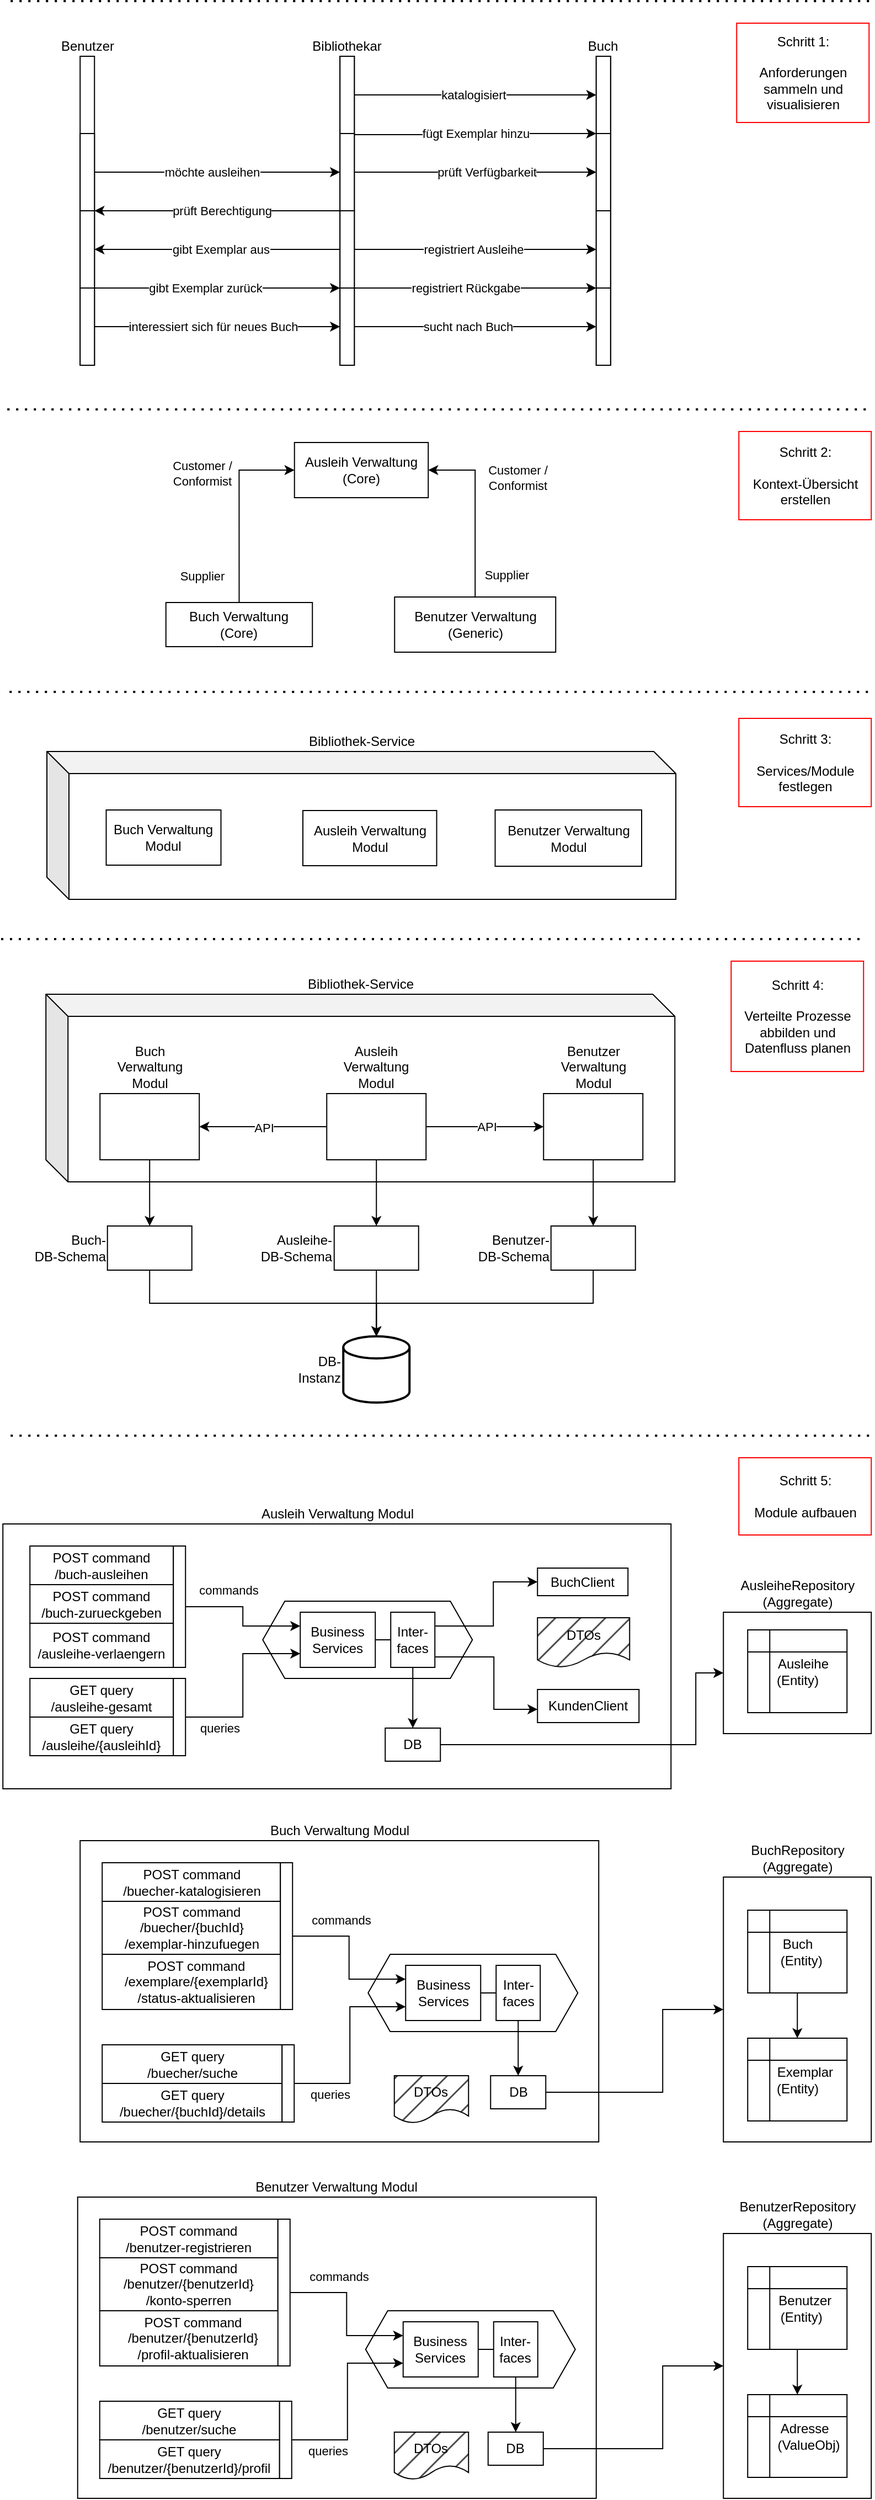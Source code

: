 <mxfile version="27.0.9">
  <diagram name="Seite-1" id="NrbdtOU8l5xmAe7ymhUr">
    <mxGraphModel dx="1175" dy="645" grid="1" gridSize="10" guides="1" tooltips="1" connect="1" arrows="1" fold="1" page="1" pageScale="1" pageWidth="827" pageHeight="1169" math="0" shadow="0">
      <root>
        <mxCell id="0" />
        <mxCell id="1" parent="0" />
        <mxCell id="w5Mls8OqcdyyTyQjcWWt-144" value="Ausleih Verwaltung Modul" style="rounded=0;whiteSpace=wrap;html=1;labelPosition=center;verticalLabelPosition=top;align=center;verticalAlign=bottom;strokeColor=light-dark(#000000,#0000FF);" parent="1" vertex="1">
          <mxGeometry x="20.62" y="1400" width="605.5" height="240" as="geometry" />
        </mxCell>
        <mxCell id="w5Mls8OqcdyyTyQjcWWt-20" value="" style="endArrow=none;dashed=1;html=1;dashPattern=1 3;strokeWidth=2;rounded=0;" parent="1" edge="1">
          <mxGeometry width="50" height="50" relative="1" as="geometry">
            <mxPoint x="27.62" y="20" as="sourcePoint" />
            <mxPoint x="807.62" y="20" as="targetPoint" />
          </mxGeometry>
        </mxCell>
        <mxCell id="w5Mls8OqcdyyTyQjcWWt-42" value="" style="endArrow=none;dashed=1;html=1;dashPattern=1 3;strokeWidth=2;rounded=0;" parent="1" edge="1">
          <mxGeometry width="50" height="50" relative="1" as="geometry">
            <mxPoint x="26.62" y="646" as="sourcePoint" />
            <mxPoint x="806.62" y="646" as="targetPoint" />
          </mxGeometry>
        </mxCell>
        <mxCell id="w5Mls8OqcdyyTyQjcWWt-47" value="Bibliothek-Service" style="shape=cube;whiteSpace=wrap;html=1;boundedLbl=1;backgroundOutline=1;darkOpacity=0.05;darkOpacity2=0.1;labelPosition=center;verticalLabelPosition=top;align=center;verticalAlign=bottom;" parent="1" vertex="1">
          <mxGeometry x="60.5" y="700" width="570" height="134" as="geometry" />
        </mxCell>
        <mxCell id="w5Mls8OqcdyyTyQjcWWt-52" value="&lt;div&gt;Schritt 1:&lt;/div&gt;&lt;div&gt;&lt;br&gt;&lt;/div&gt;Anforderungen sammeln und visualisieren" style="rounded=0;whiteSpace=wrap;html=1;strokeColor=#FF0000;" parent="1" vertex="1">
          <mxGeometry x="685.62" y="40" width="120" height="90" as="geometry" />
        </mxCell>
        <mxCell id="w5Mls8OqcdyyTyQjcWWt-53" value="&lt;div&gt;Schritt 2:&lt;/div&gt;&lt;div&gt;&lt;br&gt;&lt;/div&gt;Kontext-Übersicht erstellen" style="rounded=0;whiteSpace=wrap;html=1;strokeColor=#FF0000;" parent="1" vertex="1">
          <mxGeometry x="687.62" y="410" width="120" height="80" as="geometry" />
        </mxCell>
        <mxCell id="w5Mls8OqcdyyTyQjcWWt-54" value="Schritt 3:&lt;div&gt;&lt;br&gt;&lt;div&gt;Services/Module&lt;div&gt;festlegen&lt;/div&gt;&lt;/div&gt;&lt;/div&gt;" style="rounded=0;whiteSpace=wrap;html=1;strokeColor=#FF0000;" parent="1" vertex="1">
          <mxGeometry x="687.62" y="670" width="120" height="80" as="geometry" />
        </mxCell>
        <mxCell id="w5Mls8OqcdyyTyQjcWWt-58" value="Ausleih&amp;nbsp;&lt;span style=&quot;background-color: transparent; color: light-dark(rgb(0, 0, 0), rgb(255, 255, 255));&quot;&gt;Verwaltung&lt;/span&gt;&lt;div&gt;&lt;span style=&quot;background-color: transparent; color: light-dark(rgb(0, 0, 0), rgb(255, 255, 255));&quot;&gt;Modul&lt;/span&gt;&lt;/div&gt;" style="rounded=0;whiteSpace=wrap;html=1;labelPosition=center;verticalLabelPosition=middle;align=center;verticalAlign=middle;strokeColor=light-dark(#000000,#0433FF);" parent="1" vertex="1">
          <mxGeometry x="292.5" y="753.5" width="121.25" height="50" as="geometry" />
        </mxCell>
        <mxCell id="w5Mls8OqcdyyTyQjcWWt-59" value="Buch Verwaltung&lt;div&gt;Modul&lt;/div&gt;" style="rounded=0;whiteSpace=wrap;html=1;labelPosition=center;verticalLabelPosition=middle;align=center;verticalAlign=middle;strokeColor=light-dark(#000000,#0433FF);" parent="1" vertex="1">
          <mxGeometry x="114.25" y="753" width="104" height="50" as="geometry" />
        </mxCell>
        <mxCell id="w5Mls8OqcdyyTyQjcWWt-124" value="" style="shape=hexagon;perimeter=hexagonPerimeter2;whiteSpace=wrap;html=1;fixedSize=1;" parent="1" vertex="1">
          <mxGeometry x="256.12" y="1470" width="190" height="70" as="geometry" />
        </mxCell>
        <mxCell id="w5Mls8OqcdyyTyQjcWWt-125" value="&lt;span style=&quot;background-color: transparent; color: light-dark(rgb(0, 0, 0), rgb(255, 255, 255));&quot;&gt;BuchClient&lt;/span&gt;" style="rounded=0;whiteSpace=wrap;html=1;labelPosition=center;verticalLabelPosition=middle;align=center;verticalAlign=middle;strokeColor=light-dark(#000000,#FF8000);" parent="1" vertex="1">
          <mxGeometry x="505.12" y="1440" width="82" height="25" as="geometry" />
        </mxCell>
        <mxCell id="w5Mls8OqcdyyTyQjcWWt-156" style="edgeStyle=orthogonalEdgeStyle;rounded=0;orthogonalLoop=1;jettySize=auto;html=1;exitX=1;exitY=0.5;exitDx=0;exitDy=0;entryX=0;entryY=0.5;entryDx=0;entryDy=0;endArrow=none;startFill=0;" parent="1" source="w5Mls8OqcdyyTyQjcWWt-126" target="w5Mls8OqcdyyTyQjcWWt-155" edge="1">
          <mxGeometry relative="1" as="geometry" />
        </mxCell>
        <mxCell id="w5Mls8OqcdyyTyQjcWWt-126" value="Business&lt;div&gt;Services&lt;/div&gt;" style="rounded=0;whiteSpace=wrap;html=1;labelPosition=center;verticalLabelPosition=middle;align=center;verticalAlign=middle;strokeColor=light-dark(#000000,#009900);" parent="1" vertex="1">
          <mxGeometry x="290.12" y="1480" width="68" height="50" as="geometry" />
        </mxCell>
        <mxCell id="w5Mls8OqcdyyTyQjcWWt-127" value="&lt;span style=&quot;background-color: transparent; color: light-dark(rgb(0, 0, 0), rgb(255, 255, 255));&quot;&gt;KundenClient&lt;/span&gt;" style="rounded=0;whiteSpace=wrap;html=1;labelPosition=center;verticalLabelPosition=middle;align=center;verticalAlign=middle;strokeColor=light-dark(#000000,#FF8000);" parent="1" vertex="1">
          <mxGeometry x="505.12" y="1550" width="92" height="30" as="geometry" />
        </mxCell>
        <mxCell id="w5Mls8OqcdyyTyQjcWWt-128" value="POST command&lt;div&gt;/buch-ausleihen&lt;/div&gt;" style="rounded=0;whiteSpace=wrap;html=1;labelPosition=center;verticalLabelPosition=middle;align=center;verticalAlign=middle;strokeColor=light-dark(#000000,#FF8000);" parent="1" vertex="1">
          <mxGeometry x="45.12" y="1420" width="130" height="35" as="geometry" />
        </mxCell>
        <mxCell id="w5Mls8OqcdyyTyQjcWWt-129" value="POST command&lt;div&gt;/buch-zurueckgeben&lt;/div&gt;" style="rounded=0;whiteSpace=wrap;html=1;labelPosition=center;verticalLabelPosition=middle;align=center;verticalAlign=middle;strokeColor=light-dark(#000000,#FF8000);" parent="1" vertex="1">
          <mxGeometry x="45.12" y="1455" width="130" height="35" as="geometry" />
        </mxCell>
        <mxCell id="w5Mls8OqcdyyTyQjcWWt-130" value="POST command&lt;div&gt;/ausleihe-verlaengern&lt;/div&gt;" style="rounded=0;whiteSpace=wrap;html=1;labelPosition=center;verticalLabelPosition=middle;align=center;verticalAlign=middle;strokeColor=light-dark(#000000,#FF8000);" parent="1" vertex="1">
          <mxGeometry x="45.12" y="1490" width="130" height="40" as="geometry" />
        </mxCell>
        <mxCell id="w5Mls8OqcdyyTyQjcWWt-131" value="Bibliothek-Service" style="shape=cube;whiteSpace=wrap;html=1;boundedLbl=1;backgroundOutline=1;darkOpacity=0.05;darkOpacity2=0.1;labelPosition=center;verticalLabelPosition=top;align=center;verticalAlign=bottom;" parent="1" vertex="1">
          <mxGeometry x="59.62" y="920" width="570" height="170" as="geometry" />
        </mxCell>
        <mxCell id="w5Mls8OqcdyyTyQjcWWt-132" value="Buch&lt;br&gt;&lt;div&gt;Verwaltung&lt;/div&gt;&lt;div&gt;Modul&lt;/div&gt;" style="rounded=0;whiteSpace=wrap;html=1;labelPosition=center;verticalLabelPosition=top;align=center;verticalAlign=bottom;strokeColor=light-dark(#000000,#0000FF);" parent="1" vertex="1">
          <mxGeometry x="108.62" y="1010" width="90" height="60" as="geometry" />
        </mxCell>
        <mxCell id="w5Mls8OqcdyyTyQjcWWt-246" style="edgeStyle=orthogonalEdgeStyle;rounded=0;orthogonalLoop=1;jettySize=auto;html=1;exitX=0.5;exitY=1;exitDx=0;exitDy=0;" parent="1" source="w5Mls8OqcdyyTyQjcWWt-132" target="w5Mls8OqcdyyTyQjcWWt-243" edge="1">
          <mxGeometry relative="1" as="geometry">
            <mxPoint x="153.62" y="1060" as="sourcePoint" />
          </mxGeometry>
        </mxCell>
        <mxCell id="DscPlhJvSaXu9XnttPqb-3" style="edgeStyle=orthogonalEdgeStyle;rounded=0;orthogonalLoop=1;jettySize=auto;html=1;exitX=0;exitY=0.5;exitDx=0;exitDy=0;entryX=1;entryY=0.5;entryDx=0;entryDy=0;" edge="1" parent="1" source="w5Mls8OqcdyyTyQjcWWt-134" target="w5Mls8OqcdyyTyQjcWWt-132">
          <mxGeometry relative="1" as="geometry" />
        </mxCell>
        <mxCell id="DscPlhJvSaXu9XnttPqb-4" value="API" style="edgeLabel;html=1;align=center;verticalAlign=middle;resizable=0;points=[];" vertex="1" connectable="0" parent="DscPlhJvSaXu9XnttPqb-3">
          <mxGeometry x="-0.015" y="1" relative="1" as="geometry">
            <mxPoint as="offset" />
          </mxGeometry>
        </mxCell>
        <mxCell id="DscPlhJvSaXu9XnttPqb-5" style="edgeStyle=orthogonalEdgeStyle;rounded=0;orthogonalLoop=1;jettySize=auto;html=1;exitX=0.5;exitY=1;exitDx=0;exitDy=0;entryX=0.5;entryY=0;entryDx=0;entryDy=0;" edge="1" parent="1" source="w5Mls8OqcdyyTyQjcWWt-134" target="w5Mls8OqcdyyTyQjcWWt-242">
          <mxGeometry relative="1" as="geometry" />
        </mxCell>
        <mxCell id="DscPlhJvSaXu9XnttPqb-6" style="edgeStyle=orthogonalEdgeStyle;rounded=0;orthogonalLoop=1;jettySize=auto;html=1;exitX=1;exitY=0.5;exitDx=0;exitDy=0;entryX=0;entryY=0.5;entryDx=0;entryDy=0;" edge="1" parent="1" source="w5Mls8OqcdyyTyQjcWWt-134" target="w5Mls8OqcdyyTyQjcWWt-136">
          <mxGeometry relative="1" as="geometry" />
        </mxCell>
        <mxCell id="DscPlhJvSaXu9XnttPqb-7" value="API" style="edgeLabel;html=1;align=center;verticalAlign=middle;resizable=0;points=[];" vertex="1" connectable="0" parent="DscPlhJvSaXu9XnttPqb-6">
          <mxGeometry x="0.103" relative="1" as="geometry">
            <mxPoint x="-4" as="offset" />
          </mxGeometry>
        </mxCell>
        <mxCell id="w5Mls8OqcdyyTyQjcWWt-134" value="&lt;div&gt;&lt;br&gt;&lt;/div&gt;Ausleih Verwaltung&lt;div&gt;Modul&lt;/div&gt;" style="rounded=0;whiteSpace=wrap;html=1;labelPosition=center;verticalLabelPosition=top;align=center;verticalAlign=bottom;strokeColor=light-dark(#000000,#0000FF);" parent="1" vertex="1">
          <mxGeometry x="314.12" y="1010" width="90" height="60" as="geometry" />
        </mxCell>
        <mxCell id="w5Mls8OqcdyyTyQjcWWt-136" value="Benutzer&lt;div&gt;Verwaltung&lt;/div&gt;&lt;div&gt;Modul&lt;/div&gt;" style="rounded=0;whiteSpace=wrap;html=1;labelPosition=center;verticalLabelPosition=top;align=center;verticalAlign=bottom;strokeColor=light-dark(#000000,#0000FF);" parent="1" vertex="1">
          <mxGeometry x="510.62" y="1010" width="90" height="60" as="geometry" />
        </mxCell>
        <mxCell id="w5Mls8OqcdyyTyQjcWWt-247" style="edgeStyle=orthogonalEdgeStyle;rounded=0;orthogonalLoop=1;jettySize=auto;html=1;exitX=0.5;exitY=1;exitDx=0;exitDy=0;entryX=0.5;entryY=0;entryDx=0;entryDy=0;" parent="1" source="w5Mls8OqcdyyTyQjcWWt-136" target="w5Mls8OqcdyyTyQjcWWt-244" edge="1">
          <mxGeometry relative="1" as="geometry">
            <mxPoint x="555.62" y="1060" as="sourcePoint" />
          </mxGeometry>
        </mxCell>
        <mxCell id="w5Mls8OqcdyyTyQjcWWt-138" value="DB-&lt;div&gt;Instanz&lt;/div&gt;" style="strokeWidth=2;html=1;shape=mxgraph.flowchart.database;whiteSpace=wrap;labelPosition=left;verticalLabelPosition=middle;align=right;verticalAlign=middle;" parent="1" vertex="1">
          <mxGeometry x="329.12" y="1230" width="60" height="60" as="geometry" />
        </mxCell>
        <mxCell id="w5Mls8OqcdyyTyQjcWWt-145" value="GET query&lt;div&gt;/ausleihe-gesamt&lt;/div&gt;" style="rounded=0;whiteSpace=wrap;html=1;labelPosition=center;verticalLabelPosition=middle;align=center;verticalAlign=middle;strokeColor=light-dark(#000000,#FF8000);" parent="1" vertex="1">
          <mxGeometry x="45.12" y="1540" width="130" height="35" as="geometry" />
        </mxCell>
        <mxCell id="w5Mls8OqcdyyTyQjcWWt-146" value="GET query&lt;div&gt;/ausleihe/{ausleihId}&lt;/div&gt;" style="rounded=0;whiteSpace=wrap;html=1;labelPosition=center;verticalLabelPosition=middle;align=center;verticalAlign=middle;strokeColor=light-dark(#000000,#FF8000);" parent="1" vertex="1">
          <mxGeometry x="45.12" y="1575" width="130" height="35" as="geometry" />
        </mxCell>
        <mxCell id="w5Mls8OqcdyyTyQjcWWt-148" style="edgeStyle=orthogonalEdgeStyle;rounded=0;orthogonalLoop=1;jettySize=auto;html=1;exitX=1;exitY=0.5;exitDx=0;exitDy=0;entryX=0;entryY=0.25;entryDx=0;entryDy=0;" parent="1" source="w5Mls8OqcdyyTyQjcWWt-147" target="w5Mls8OqcdyyTyQjcWWt-126" edge="1">
          <mxGeometry relative="1" as="geometry" />
        </mxCell>
        <mxCell id="w5Mls8OqcdyyTyQjcWWt-151" value="commands" style="edgeLabel;html=1;align=center;verticalAlign=middle;resizable=0;points=[];" parent="w5Mls8OqcdyyTyQjcWWt-148" vertex="1" connectable="0">
          <mxGeometry x="-0.5" y="-1" relative="1" as="geometry">
            <mxPoint x="8" y="-16" as="offset" />
          </mxGeometry>
        </mxCell>
        <mxCell id="w5Mls8OqcdyyTyQjcWWt-147" value="" style="rounded=0;whiteSpace=wrap;html=1;labelPosition=center;verticalLabelPosition=middle;align=center;verticalAlign=middle;strokeColor=light-dark(#000000,#FF8000);" parent="1" vertex="1">
          <mxGeometry x="175.12" y="1420" width="11" height="110" as="geometry" />
        </mxCell>
        <mxCell id="w5Mls8OqcdyyTyQjcWWt-150" style="edgeStyle=orthogonalEdgeStyle;rounded=0;orthogonalLoop=1;jettySize=auto;html=1;exitX=1;exitY=0.5;exitDx=0;exitDy=0;entryX=0;entryY=0.75;entryDx=0;entryDy=0;" parent="1" source="w5Mls8OqcdyyTyQjcWWt-149" target="w5Mls8OqcdyyTyQjcWWt-126" edge="1">
          <mxGeometry relative="1" as="geometry" />
        </mxCell>
        <mxCell id="w5Mls8OqcdyyTyQjcWWt-152" value="queries" style="edgeLabel;html=1;align=center;verticalAlign=middle;resizable=0;points=[];" parent="w5Mls8OqcdyyTyQjcWWt-150" vertex="1" connectable="0">
          <mxGeometry x="-0.616" y="1" relative="1" as="geometry">
            <mxPoint y="11" as="offset" />
          </mxGeometry>
        </mxCell>
        <mxCell id="w5Mls8OqcdyyTyQjcWWt-149" value="" style="rounded=0;whiteSpace=wrap;html=1;labelPosition=center;verticalLabelPosition=middle;align=center;verticalAlign=middle;strokeColor=light-dark(#000000,#FF8000);" parent="1" vertex="1">
          <mxGeometry x="175.12" y="1540" width="11" height="70" as="geometry" />
        </mxCell>
        <mxCell id="w5Mls8OqcdyyTyQjcWWt-154" value="DTOs" style="shape=document;whiteSpace=wrap;html=1;boundedLbl=1;strokeColor=light-dark(#000000,#009900);fillStyle=hatch;fillColor=#4D4D4D;" parent="1" vertex="1">
          <mxGeometry x="505.12" y="1485" width="83.5" height="45" as="geometry" />
        </mxCell>
        <mxCell id="w5Mls8OqcdyyTyQjcWWt-159" style="edgeStyle=orthogonalEdgeStyle;rounded=0;orthogonalLoop=1;jettySize=auto;html=1;exitX=0.5;exitY=1;exitDx=0;exitDy=0;entryX=0.5;entryY=0;entryDx=0;entryDy=0;" parent="1" source="w5Mls8OqcdyyTyQjcWWt-155" target="w5Mls8OqcdyyTyQjcWWt-157" edge="1">
          <mxGeometry relative="1" as="geometry" />
        </mxCell>
        <mxCell id="w5Mls8OqcdyyTyQjcWWt-155" value="Inter-&lt;div&gt;faces&lt;/div&gt;" style="rounded=0;whiteSpace=wrap;html=1;labelPosition=center;verticalLabelPosition=middle;align=center;verticalAlign=middle;strokeColor=light-dark(#000000,#009900);" parent="1" vertex="1">
          <mxGeometry x="372.12" y="1480" width="40" height="50" as="geometry" />
        </mxCell>
        <mxCell id="w5Mls8OqcdyyTyQjcWWt-241" style="edgeStyle=orthogonalEdgeStyle;rounded=0;orthogonalLoop=1;jettySize=auto;html=1;exitX=1;exitY=0.5;exitDx=0;exitDy=0;entryX=0;entryY=0.5;entryDx=0;entryDy=0;" parent="1" source="w5Mls8OqcdyyTyQjcWWt-157" target="w5Mls8OqcdyyTyQjcWWt-220" edge="1">
          <mxGeometry relative="1" as="geometry">
            <Array as="points">
              <mxPoint x="648.62" y="1600" />
              <mxPoint x="648.62" y="1535" />
            </Array>
          </mxGeometry>
        </mxCell>
        <mxCell id="w5Mls8OqcdyyTyQjcWWt-157" value="DB" style="rounded=0;whiteSpace=wrap;html=1;labelPosition=center;verticalLabelPosition=middle;align=center;verticalAlign=middle;strokeColor=light-dark(#000000,#FF8000);" parent="1" vertex="1">
          <mxGeometry x="367.12" y="1585" width="50" height="30" as="geometry" />
        </mxCell>
        <mxCell id="w5Mls8OqcdyyTyQjcWWt-123" style="edgeStyle=orthogonalEdgeStyle;rounded=0;orthogonalLoop=1;jettySize=auto;html=1;exitX=1;exitY=0.75;exitDx=0;exitDy=0;entryX=0;entryY=0.5;entryDx=0;entryDy=0;" parent="1" edge="1">
          <mxGeometry relative="1" as="geometry">
            <Array as="points">
              <mxPoint x="465.62" y="1521" />
              <mxPoint x="465.62" y="1568" />
            </Array>
            <mxPoint x="412.12" y="1520.5" as="sourcePoint" />
            <mxPoint x="505.12" y="1568" as="targetPoint" />
          </mxGeometry>
        </mxCell>
        <mxCell id="w5Mls8OqcdyyTyQjcWWt-122" style="edgeStyle=orthogonalEdgeStyle;rounded=0;orthogonalLoop=1;jettySize=auto;html=1;exitX=1;exitY=0.25;exitDx=0;exitDy=0;entryX=0;entryY=0.5;entryDx=0;entryDy=0;" parent="1" source="w5Mls8OqcdyyTyQjcWWt-155" target="w5Mls8OqcdyyTyQjcWWt-125" edge="1">
          <mxGeometry relative="1" as="geometry">
            <Array as="points">
              <mxPoint x="465.12" y="1493" />
              <mxPoint x="465.12" y="1453" />
            </Array>
          </mxGeometry>
        </mxCell>
        <mxCell id="w5Mls8OqcdyyTyQjcWWt-160" value="Buch Verwaltung Modul" style="rounded=0;whiteSpace=wrap;html=1;labelPosition=center;verticalLabelPosition=top;align=center;verticalAlign=bottom;strokeColor=light-dark(#000000,#0000FF);" parent="1" vertex="1">
          <mxGeometry x="90.62" y="1687" width="470" height="273" as="geometry" />
        </mxCell>
        <mxCell id="w5Mls8OqcdyyTyQjcWWt-161" value="" style="shape=hexagon;perimeter=hexagonPerimeter2;whiteSpace=wrap;html=1;fixedSize=1;" parent="1" vertex="1">
          <mxGeometry x="351.62" y="1790" width="190" height="70" as="geometry" />
        </mxCell>
        <mxCell id="w5Mls8OqcdyyTyQjcWWt-163" style="edgeStyle=orthogonalEdgeStyle;rounded=0;orthogonalLoop=1;jettySize=auto;html=1;exitX=1;exitY=0.5;exitDx=0;exitDy=0;entryX=0;entryY=0.5;entryDx=0;entryDy=0;endArrow=none;startFill=0;" parent="1" source="w5Mls8OqcdyyTyQjcWWt-164" target="w5Mls8OqcdyyTyQjcWWt-179" edge="1">
          <mxGeometry relative="1" as="geometry" />
        </mxCell>
        <mxCell id="w5Mls8OqcdyyTyQjcWWt-164" value="Business&lt;div&gt;Services&lt;/div&gt;" style="rounded=0;whiteSpace=wrap;html=1;labelPosition=center;verticalLabelPosition=middle;align=center;verticalAlign=middle;strokeColor=light-dark(#000000,#009900);" parent="1" vertex="1">
          <mxGeometry x="385.62" y="1800" width="68" height="50" as="geometry" />
        </mxCell>
        <mxCell id="w5Mls8OqcdyyTyQjcWWt-166" value="POST command&lt;div&gt;/buecher-katalogisieren&lt;/div&gt;" style="rounded=0;whiteSpace=wrap;html=1;labelPosition=center;verticalLabelPosition=middle;align=center;verticalAlign=middle;strokeColor=light-dark(#000000,#FF8000);" parent="1" vertex="1">
          <mxGeometry x="110.62" y="1707" width="161.5" height="35" as="geometry" />
        </mxCell>
        <mxCell id="w5Mls8OqcdyyTyQjcWWt-167" value="POST command&lt;div&gt;/buecher/{buchId}&lt;/div&gt;&lt;div&gt;/exemplar-hinzufuegen&lt;/div&gt;" style="rounded=0;whiteSpace=wrap;html=1;labelPosition=center;verticalLabelPosition=middle;align=center;verticalAlign=middle;strokeColor=light-dark(#000000,#FF8000);" parent="1" vertex="1">
          <mxGeometry x="110.62" y="1742" width="161.5" height="48" as="geometry" />
        </mxCell>
        <mxCell id="w5Mls8OqcdyyTyQjcWWt-168" value="POST command&lt;div&gt;/exemplare/{exemplarId}&lt;/div&gt;&lt;div&gt;/status-aktualisieren&lt;/div&gt;" style="rounded=0;whiteSpace=wrap;html=1;labelPosition=center;verticalLabelPosition=middle;align=center;verticalAlign=middle;strokeColor=light-dark(#000000,#FF8000);" parent="1" vertex="1">
          <mxGeometry x="110.62" y="1790" width="170" height="50" as="geometry" />
        </mxCell>
        <mxCell id="w5Mls8OqcdyyTyQjcWWt-169" value="GET query&lt;div&gt;/buecher/suche&lt;/div&gt;" style="rounded=0;whiteSpace=wrap;html=1;labelPosition=center;verticalLabelPosition=middle;align=center;verticalAlign=middle;strokeColor=light-dark(#000000,#FF8000);" parent="1" vertex="1">
          <mxGeometry x="110.62" y="1872" width="163" height="35" as="geometry" />
        </mxCell>
        <mxCell id="w5Mls8OqcdyyTyQjcWWt-170" value="GET query&lt;div&gt;/buecher/{buchId}/details&lt;/div&gt;" style="rounded=0;whiteSpace=wrap;html=1;labelPosition=center;verticalLabelPosition=middle;align=center;verticalAlign=middle;strokeColor=light-dark(#000000,#FF8000);" parent="1" vertex="1">
          <mxGeometry x="110.62" y="1907" width="163" height="35" as="geometry" />
        </mxCell>
        <mxCell id="w5Mls8OqcdyyTyQjcWWt-171" style="edgeStyle=orthogonalEdgeStyle;rounded=0;orthogonalLoop=1;jettySize=auto;html=1;exitX=1;exitY=0.5;exitDx=0;exitDy=0;entryX=0;entryY=0.25;entryDx=0;entryDy=0;" parent="1" source="w5Mls8OqcdyyTyQjcWWt-173" target="w5Mls8OqcdyyTyQjcWWt-164" edge="1">
          <mxGeometry relative="1" as="geometry" />
        </mxCell>
        <mxCell id="w5Mls8OqcdyyTyQjcWWt-172" value="commands" style="edgeLabel;html=1;align=center;verticalAlign=middle;resizable=0;points=[];" parent="w5Mls8OqcdyyTyQjcWWt-171" vertex="1" connectable="0">
          <mxGeometry x="-0.5" y="-1" relative="1" as="geometry">
            <mxPoint x="8" y="-16" as="offset" />
          </mxGeometry>
        </mxCell>
        <mxCell id="w5Mls8OqcdyyTyQjcWWt-173" value="" style="rounded=0;whiteSpace=wrap;html=1;labelPosition=center;verticalLabelPosition=middle;align=center;verticalAlign=middle;strokeColor=light-dark(#000000,#FF8000);" parent="1" vertex="1">
          <mxGeometry x="272.12" y="1707" width="11" height="133" as="geometry" />
        </mxCell>
        <mxCell id="w5Mls8OqcdyyTyQjcWWt-174" style="edgeStyle=orthogonalEdgeStyle;rounded=0;orthogonalLoop=1;jettySize=auto;html=1;exitX=1;exitY=0.5;exitDx=0;exitDy=0;entryX=0;entryY=0.75;entryDx=0;entryDy=0;" parent="1" source="w5Mls8OqcdyyTyQjcWWt-176" target="w5Mls8OqcdyyTyQjcWWt-164" edge="1">
          <mxGeometry relative="1" as="geometry" />
        </mxCell>
        <mxCell id="w5Mls8OqcdyyTyQjcWWt-175" value="queries" style="edgeLabel;html=1;align=center;verticalAlign=middle;resizable=0;points=[];" parent="w5Mls8OqcdyyTyQjcWWt-174" vertex="1" connectable="0">
          <mxGeometry x="-0.616" y="1" relative="1" as="geometry">
            <mxPoint y="11" as="offset" />
          </mxGeometry>
        </mxCell>
        <mxCell id="w5Mls8OqcdyyTyQjcWWt-176" value="" style="rounded=0;whiteSpace=wrap;html=1;labelPosition=center;verticalLabelPosition=middle;align=center;verticalAlign=middle;strokeColor=light-dark(#000000,#FF8000);" parent="1" vertex="1">
          <mxGeometry x="273.62" y="1872" width="11" height="70" as="geometry" />
        </mxCell>
        <mxCell id="w5Mls8OqcdyyTyQjcWWt-178" style="edgeStyle=orthogonalEdgeStyle;rounded=0;orthogonalLoop=1;jettySize=auto;html=1;exitX=0.5;exitY=1;exitDx=0;exitDy=0;entryX=0.5;entryY=0;entryDx=0;entryDy=0;" parent="1" source="w5Mls8OqcdyyTyQjcWWt-179" target="w5Mls8OqcdyyTyQjcWWt-180" edge="1">
          <mxGeometry relative="1" as="geometry" />
        </mxCell>
        <mxCell id="w5Mls8OqcdyyTyQjcWWt-179" value="Inter-&lt;div&gt;faces&lt;/div&gt;" style="rounded=0;whiteSpace=wrap;html=1;labelPosition=center;verticalLabelPosition=middle;align=center;verticalAlign=middle;strokeColor=light-dark(#000000,#009900);" parent="1" vertex="1">
          <mxGeometry x="467.62" y="1800" width="40" height="50" as="geometry" />
        </mxCell>
        <mxCell id="w5Mls8OqcdyyTyQjcWWt-234" style="edgeStyle=orthogonalEdgeStyle;rounded=0;orthogonalLoop=1;jettySize=auto;html=1;exitX=1;exitY=0.5;exitDx=0;exitDy=0;entryX=0;entryY=0.5;entryDx=0;entryDy=0;" parent="1" source="w5Mls8OqcdyyTyQjcWWt-180" target="w5Mls8OqcdyyTyQjcWWt-226" edge="1">
          <mxGeometry relative="1" as="geometry">
            <Array as="points">
              <mxPoint x="618.62" y="1915" />
              <mxPoint x="618.62" y="1840" />
            </Array>
          </mxGeometry>
        </mxCell>
        <mxCell id="w5Mls8OqcdyyTyQjcWWt-180" value="DB" style="rounded=0;whiteSpace=wrap;html=1;labelPosition=center;verticalLabelPosition=middle;align=center;verticalAlign=middle;strokeColor=light-dark(#000000,#FF8000);" parent="1" vertex="1">
          <mxGeometry x="462.62" y="1900" width="50" height="30" as="geometry" />
        </mxCell>
        <mxCell id="w5Mls8OqcdyyTyQjcWWt-202" value="Benutzer Verwaltung Modul" style="rounded=0;whiteSpace=wrap;html=1;labelPosition=center;verticalLabelPosition=top;align=center;verticalAlign=bottom;strokeColor=light-dark(#000000,#0000FF);" parent="1" vertex="1">
          <mxGeometry x="88.37" y="2010" width="470" height="273" as="geometry" />
        </mxCell>
        <mxCell id="w5Mls8OqcdyyTyQjcWWt-203" value="" style="shape=hexagon;perimeter=hexagonPerimeter2;whiteSpace=wrap;html=1;fixedSize=1;" parent="1" vertex="1">
          <mxGeometry x="349.37" y="2113" width="190" height="70" as="geometry" />
        </mxCell>
        <mxCell id="w5Mls8OqcdyyTyQjcWWt-204" style="edgeStyle=orthogonalEdgeStyle;rounded=0;orthogonalLoop=1;jettySize=auto;html=1;exitX=1;exitY=0.5;exitDx=0;exitDy=0;entryX=0;entryY=0.5;entryDx=0;entryDy=0;endArrow=none;startFill=0;" parent="1" source="w5Mls8OqcdyyTyQjcWWt-205" target="w5Mls8OqcdyyTyQjcWWt-218" edge="1">
          <mxGeometry relative="1" as="geometry" />
        </mxCell>
        <mxCell id="w5Mls8OqcdyyTyQjcWWt-205" value="Business&lt;div&gt;Services&lt;/div&gt;" style="rounded=0;whiteSpace=wrap;html=1;labelPosition=center;verticalLabelPosition=middle;align=center;verticalAlign=middle;strokeColor=light-dark(#000000,#009900);" parent="1" vertex="1">
          <mxGeometry x="383.37" y="2123" width="68" height="50" as="geometry" />
        </mxCell>
        <mxCell id="w5Mls8OqcdyyTyQjcWWt-206" value="POST command&lt;div&gt;/benutzer-registrieren&lt;/div&gt;" style="rounded=0;whiteSpace=wrap;html=1;labelPosition=center;verticalLabelPosition=middle;align=center;verticalAlign=middle;strokeColor=light-dark(#000000,#FF8000);" parent="1" vertex="1">
          <mxGeometry x="108.37" y="2030" width="161.5" height="35" as="geometry" />
        </mxCell>
        <mxCell id="w5Mls8OqcdyyTyQjcWWt-207" value="POST command&lt;div&gt;/benutzer/{benutzerId}&lt;/div&gt;&lt;div&gt;/konto-sperren&lt;/div&gt;" style="rounded=0;whiteSpace=wrap;html=1;labelPosition=center;verticalLabelPosition=middle;align=center;verticalAlign=middle;strokeColor=light-dark(#000000,#FF8000);" parent="1" vertex="1">
          <mxGeometry x="108.37" y="2065" width="161.5" height="48" as="geometry" />
        </mxCell>
        <mxCell id="w5Mls8OqcdyyTyQjcWWt-208" value="POST command&lt;div&gt;/benutzer/{benutzerId}&lt;/div&gt;&lt;div&gt;/profil-aktualisieren&lt;/div&gt;" style="rounded=0;whiteSpace=wrap;html=1;labelPosition=center;verticalLabelPosition=middle;align=center;verticalAlign=middle;strokeColor=light-dark(#000000,#FF8000);" parent="1" vertex="1">
          <mxGeometry x="108.37" y="2113" width="170" height="50" as="geometry" />
        </mxCell>
        <mxCell id="w5Mls8OqcdyyTyQjcWWt-209" value="GET query&lt;div&gt;/benutzer/suche&lt;/div&gt;" style="rounded=0;whiteSpace=wrap;html=1;labelPosition=center;verticalLabelPosition=middle;align=center;verticalAlign=middle;strokeColor=light-dark(#000000,#FF8000);" parent="1" vertex="1">
          <mxGeometry x="108.37" y="2195" width="163" height="35" as="geometry" />
        </mxCell>
        <mxCell id="w5Mls8OqcdyyTyQjcWWt-210" value="GET query&lt;div&gt;/benutzer/{benutzerId}/profil&lt;/div&gt;" style="rounded=0;whiteSpace=wrap;html=1;labelPosition=center;verticalLabelPosition=middle;align=center;verticalAlign=middle;strokeColor=light-dark(#000000,#FF8000);" parent="1" vertex="1">
          <mxGeometry x="108.37" y="2230" width="163" height="35" as="geometry" />
        </mxCell>
        <mxCell id="w5Mls8OqcdyyTyQjcWWt-211" style="edgeStyle=orthogonalEdgeStyle;rounded=0;orthogonalLoop=1;jettySize=auto;html=1;exitX=1;exitY=0.5;exitDx=0;exitDy=0;entryX=0;entryY=0.25;entryDx=0;entryDy=0;" parent="1" source="w5Mls8OqcdyyTyQjcWWt-213" target="w5Mls8OqcdyyTyQjcWWt-205" edge="1">
          <mxGeometry relative="1" as="geometry" />
        </mxCell>
        <mxCell id="w5Mls8OqcdyyTyQjcWWt-212" value="commands" style="edgeLabel;html=1;align=center;verticalAlign=middle;resizable=0;points=[];" parent="w5Mls8OqcdyyTyQjcWWt-211" vertex="1" connectable="0">
          <mxGeometry x="-0.5" y="-1" relative="1" as="geometry">
            <mxPoint x="8" y="-16" as="offset" />
          </mxGeometry>
        </mxCell>
        <mxCell id="w5Mls8OqcdyyTyQjcWWt-213" value="" style="rounded=0;whiteSpace=wrap;html=1;labelPosition=center;verticalLabelPosition=middle;align=center;verticalAlign=middle;strokeColor=light-dark(#000000,#FF8000);" parent="1" vertex="1">
          <mxGeometry x="269.87" y="2030" width="11" height="133" as="geometry" />
        </mxCell>
        <mxCell id="w5Mls8OqcdyyTyQjcWWt-214" style="edgeStyle=orthogonalEdgeStyle;rounded=0;orthogonalLoop=1;jettySize=auto;html=1;exitX=1;exitY=0.5;exitDx=0;exitDy=0;entryX=0;entryY=0.75;entryDx=0;entryDy=0;" parent="1" source="w5Mls8OqcdyyTyQjcWWt-216" target="w5Mls8OqcdyyTyQjcWWt-205" edge="1">
          <mxGeometry relative="1" as="geometry" />
        </mxCell>
        <mxCell id="w5Mls8OqcdyyTyQjcWWt-215" value="queries" style="edgeLabel;html=1;align=center;verticalAlign=middle;resizable=0;points=[];" parent="w5Mls8OqcdyyTyQjcWWt-214" vertex="1" connectable="0">
          <mxGeometry x="-0.616" y="1" relative="1" as="geometry">
            <mxPoint y="11" as="offset" />
          </mxGeometry>
        </mxCell>
        <mxCell id="w5Mls8OqcdyyTyQjcWWt-216" value="" style="rounded=0;whiteSpace=wrap;html=1;labelPosition=center;verticalLabelPosition=middle;align=center;verticalAlign=middle;strokeColor=light-dark(#000000,#FF8000);" parent="1" vertex="1">
          <mxGeometry x="271.37" y="2195" width="11" height="70" as="geometry" />
        </mxCell>
        <mxCell id="w5Mls8OqcdyyTyQjcWWt-217" style="edgeStyle=orthogonalEdgeStyle;rounded=0;orthogonalLoop=1;jettySize=auto;html=1;exitX=0.5;exitY=1;exitDx=0;exitDy=0;entryX=0.5;entryY=0;entryDx=0;entryDy=0;" parent="1" source="w5Mls8OqcdyyTyQjcWWt-218" target="w5Mls8OqcdyyTyQjcWWt-219" edge="1">
          <mxGeometry relative="1" as="geometry" />
        </mxCell>
        <mxCell id="w5Mls8OqcdyyTyQjcWWt-218" value="Inter-&lt;div&gt;faces&lt;/div&gt;" style="rounded=0;whiteSpace=wrap;html=1;labelPosition=center;verticalLabelPosition=middle;align=center;verticalAlign=middle;strokeColor=light-dark(#000000,#009900);" parent="1" vertex="1">
          <mxGeometry x="465.37" y="2123" width="40" height="50" as="geometry" />
        </mxCell>
        <mxCell id="w5Mls8OqcdyyTyQjcWWt-239" style="edgeStyle=orthogonalEdgeStyle;rounded=0;orthogonalLoop=1;jettySize=auto;html=1;exitX=1;exitY=0.5;exitDx=0;exitDy=0;" parent="1" source="w5Mls8OqcdyyTyQjcWWt-219" target="w5Mls8OqcdyyTyQjcWWt-235" edge="1">
          <mxGeometry relative="1" as="geometry">
            <Array as="points">
              <mxPoint x="618.62" y="2238" />
              <mxPoint x="618.62" y="2163" />
            </Array>
          </mxGeometry>
        </mxCell>
        <mxCell id="w5Mls8OqcdyyTyQjcWWt-219" value="DB" style="rounded=0;whiteSpace=wrap;html=1;labelPosition=center;verticalLabelPosition=middle;align=center;verticalAlign=middle;strokeColor=light-dark(#000000,#FF8000);" parent="1" vertex="1">
          <mxGeometry x="460.37" y="2223" width="50" height="30" as="geometry" />
        </mxCell>
        <mxCell id="w5Mls8OqcdyyTyQjcWWt-220" value="&lt;span style=&quot;background-color: transparent; color: light-dark(rgb(0, 0, 0), rgb(255, 255, 255));&quot;&gt;AusleiheRepository&lt;/span&gt;&lt;div&gt;&lt;span style=&quot;background-color: transparent; color: light-dark(rgb(0, 0, 0), rgb(255, 255, 255));&quot;&gt;(&lt;/span&gt;&lt;span style=&quot;background-color: transparent; color: light-dark(rgb(0, 0, 0), rgb(255, 255, 255));&quot;&gt;Aggregate&lt;/span&gt;&lt;span style=&quot;background-color: transparent; color: light-dark(rgb(0, 0, 0), rgb(255, 255, 255));&quot;&gt;)&lt;/span&gt;&lt;/div&gt;" style="rounded=0;whiteSpace=wrap;html=1;labelPosition=center;verticalLabelPosition=top;align=center;verticalAlign=bottom;" parent="1" vertex="1">
          <mxGeometry x="673.62" y="1480" width="134" height="110" as="geometry" />
        </mxCell>
        <mxCell id="w5Mls8OqcdyyTyQjcWWt-223" value="&amp;nbsp; &amp;nbsp;Ausleihe&lt;div&gt;(Entity)&lt;/div&gt;" style="shape=internalStorage;whiteSpace=wrap;html=1;backgroundOutline=1;" parent="1" vertex="1">
          <mxGeometry x="695.62" y="1496" width="90" height="75" as="geometry" />
        </mxCell>
        <mxCell id="w5Mls8OqcdyyTyQjcWWt-226" value="&lt;span style=&quot;background-color: transparent; color: light-dark(rgb(0, 0, 0), rgb(255, 255, 255));&quot;&gt;BuchRepository&lt;/span&gt;&lt;div&gt;&lt;span style=&quot;background-color: transparent; color: light-dark(rgb(0, 0, 0), rgb(255, 255, 255));&quot;&gt;(&lt;/span&gt;&lt;span style=&quot;background-color: transparent; color: light-dark(rgb(0, 0, 0), rgb(255, 255, 255));&quot;&gt;Aggregate&lt;/span&gt;&lt;span style=&quot;background-color: transparent; color: light-dark(rgb(0, 0, 0), rgb(255, 255, 255));&quot;&gt;)&lt;/span&gt;&lt;/div&gt;" style="rounded=0;whiteSpace=wrap;html=1;labelPosition=center;verticalLabelPosition=top;align=center;verticalAlign=bottom;" parent="1" vertex="1">
          <mxGeometry x="673.62" y="1720" width="134" height="240" as="geometry" />
        </mxCell>
        <mxCell id="w5Mls8OqcdyyTyQjcWWt-227" value="&amp;nbsp; &amp;nbsp; Exemplar&lt;div&gt;(Entity)&lt;/div&gt;" style="shape=internalStorage;whiteSpace=wrap;html=1;backgroundOutline=1;" parent="1" vertex="1">
          <mxGeometry x="695.62" y="1866" width="90" height="75" as="geometry" />
        </mxCell>
        <mxCell id="w5Mls8OqcdyyTyQjcWWt-233" style="edgeStyle=orthogonalEdgeStyle;rounded=0;orthogonalLoop=1;jettySize=auto;html=1;exitX=0.5;exitY=1;exitDx=0;exitDy=0;entryX=0.5;entryY=0;entryDx=0;entryDy=0;" parent="1" source="w5Mls8OqcdyyTyQjcWWt-231" target="w5Mls8OqcdyyTyQjcWWt-227" edge="1">
          <mxGeometry relative="1" as="geometry" />
        </mxCell>
        <mxCell id="w5Mls8OqcdyyTyQjcWWt-231" value="Buch&lt;div&gt;&amp;nbsp; (Entity)&lt;/div&gt;" style="shape=internalStorage;whiteSpace=wrap;html=1;backgroundOutline=1;" parent="1" vertex="1">
          <mxGeometry x="695.62" y="1750" width="90" height="75" as="geometry" />
        </mxCell>
        <mxCell id="w5Mls8OqcdyyTyQjcWWt-235" value="&lt;span style=&quot;background-color: transparent; color: light-dark(rgb(0, 0, 0), rgb(255, 255, 255));&quot;&gt;BenutzerRepository&lt;/span&gt;&lt;div&gt;&lt;span style=&quot;background-color: transparent; color: light-dark(rgb(0, 0, 0), rgb(255, 255, 255));&quot;&gt;(&lt;/span&gt;&lt;span style=&quot;background-color: transparent; color: light-dark(rgb(0, 0, 0), rgb(255, 255, 255));&quot;&gt;Aggregate&lt;/span&gt;&lt;span style=&quot;background-color: transparent; color: light-dark(rgb(0, 0, 0), rgb(255, 255, 255));&quot;&gt;)&lt;/span&gt;&lt;/div&gt;" style="rounded=0;whiteSpace=wrap;html=1;labelPosition=center;verticalLabelPosition=top;align=center;verticalAlign=bottom;" parent="1" vertex="1">
          <mxGeometry x="673.62" y="2043" width="134" height="240" as="geometry" />
        </mxCell>
        <mxCell id="w5Mls8OqcdyyTyQjcWWt-236" value="&amp;nbsp; &amp;nbsp; Adresse&lt;div&gt;&amp;nbsp; &amp;nbsp; &amp;nbsp; (Value&lt;span style=&quot;background-color: transparent; color: light-dark(rgb(0, 0, 0), rgb(255, 255, 255));&quot;&gt;Obj)&lt;/span&gt;&lt;/div&gt;" style="shape=internalStorage;whiteSpace=wrap;html=1;backgroundOutline=1;" parent="1" vertex="1">
          <mxGeometry x="695.62" y="2189" width="90" height="75" as="geometry" />
        </mxCell>
        <mxCell id="w5Mls8OqcdyyTyQjcWWt-237" style="edgeStyle=orthogonalEdgeStyle;rounded=0;orthogonalLoop=1;jettySize=auto;html=1;exitX=0.5;exitY=1;exitDx=0;exitDy=0;entryX=0.5;entryY=0;entryDx=0;entryDy=0;" parent="1" source="w5Mls8OqcdyyTyQjcWWt-238" target="w5Mls8OqcdyyTyQjcWWt-236" edge="1">
          <mxGeometry relative="1" as="geometry" />
        </mxCell>
        <mxCell id="w5Mls8OqcdyyTyQjcWWt-238" value="&amp;nbsp; &amp;nbsp; Benutzer&lt;div&gt;&amp;nbsp; (Entity)&lt;/div&gt;" style="shape=internalStorage;whiteSpace=wrap;html=1;backgroundOutline=1;" parent="1" vertex="1">
          <mxGeometry x="695.62" y="2073" width="90" height="75" as="geometry" />
        </mxCell>
        <mxCell id="w5Mls8OqcdyyTyQjcWWt-242" value="Ausleihe-&lt;div&gt;DB-Schema&lt;/div&gt;" style="rounded=0;whiteSpace=wrap;html=1;labelPosition=left;verticalLabelPosition=middle;align=right;verticalAlign=middle;" parent="1" vertex="1">
          <mxGeometry x="320.87" y="1130" width="76.5" height="40" as="geometry" />
        </mxCell>
        <mxCell id="w5Mls8OqcdyyTyQjcWWt-243" value="Buch-&lt;div&gt;DB-Schema&lt;/div&gt;" style="rounded=0;whiteSpace=wrap;html=1;labelPosition=left;verticalLabelPosition=middle;align=right;verticalAlign=middle;" parent="1" vertex="1">
          <mxGeometry x="115.37" y="1130" width="76.5" height="40" as="geometry" />
        </mxCell>
        <mxCell id="w5Mls8OqcdyyTyQjcWWt-244" value="Benutzer-&lt;div&gt;DB-Schema&lt;/div&gt;" style="rounded=0;whiteSpace=wrap;html=1;labelPosition=left;verticalLabelPosition=middle;align=right;verticalAlign=middle;" parent="1" vertex="1">
          <mxGeometry x="517.37" y="1130" width="76.5" height="40" as="geometry" />
        </mxCell>
        <mxCell id="w5Mls8OqcdyyTyQjcWWt-248" value="DTOs" style="shape=document;whiteSpace=wrap;html=1;boundedLbl=1;strokeColor=light-dark(#000000,#009900);fillStyle=hatch;fillColor=#4D4D4D;" parent="1" vertex="1">
          <mxGeometry x="375.37" y="1900" width="67.25" height="43" as="geometry" />
        </mxCell>
        <mxCell id="w5Mls8OqcdyyTyQjcWWt-249" value="DTOs" style="shape=document;whiteSpace=wrap;html=1;boundedLbl=1;strokeColor=light-dark(#000000,#009900);fillStyle=hatch;fillColor=#4D4D4D;" parent="1" vertex="1">
          <mxGeometry x="375.37" y="2223" width="67.25" height="43" as="geometry" />
        </mxCell>
        <mxCell id="w5Mls8OqcdyyTyQjcWWt-250" value="" style="endArrow=none;dashed=1;html=1;dashPattern=1 3;strokeWidth=2;rounded=0;" parent="1" edge="1">
          <mxGeometry width="50" height="50" relative="1" as="geometry">
            <mxPoint x="27.62" y="1320" as="sourcePoint" />
            <mxPoint x="807.62" y="1320" as="targetPoint" />
          </mxGeometry>
        </mxCell>
        <mxCell id="w5Mls8OqcdyyTyQjcWWt-251" value="Benutzer Verwaltung&lt;div&gt;Modul&lt;/div&gt;" style="rounded=0;whiteSpace=wrap;html=1;labelPosition=center;verticalLabelPosition=middle;align=center;verticalAlign=middle;strokeColor=light-dark(#000000,#0433FF);" parent="1" vertex="1">
          <mxGeometry x="466.75" y="753" width="132.75" height="51" as="geometry" />
        </mxCell>
        <mxCell id="w5Mls8OqcdyyTyQjcWWt-261" value="Ausleih&amp;nbsp;&lt;span style=&quot;background-color: transparent; color: light-dark(rgb(0, 0, 0), rgb(255, 255, 255));&quot;&gt;Verwaltung&lt;/span&gt;&lt;div&gt;&lt;div&gt;(Core)&lt;/div&gt;&lt;/div&gt;" style="rounded=0;whiteSpace=wrap;html=1;labelPosition=center;verticalLabelPosition=middle;align=center;verticalAlign=middle;strokeColor=light-dark(#000000,#0433FF);" parent="1" vertex="1">
          <mxGeometry x="284.87" y="420" width="121.25" height="50" as="geometry" />
        </mxCell>
        <mxCell id="w5Mls8OqcdyyTyQjcWWt-262" style="edgeStyle=orthogonalEdgeStyle;rounded=0;orthogonalLoop=1;jettySize=auto;html=1;exitX=0.5;exitY=0;exitDx=0;exitDy=0;entryX=1;entryY=0.5;entryDx=0;entryDy=0;" parent="1" source="w5Mls8OqcdyyTyQjcWWt-265" target="w5Mls8OqcdyyTyQjcWWt-261" edge="1">
          <mxGeometry relative="1" as="geometry" />
        </mxCell>
        <mxCell id="w5Mls8OqcdyyTyQjcWWt-263" value="Customer /&lt;div&gt;Conformist&lt;/div&gt;" style="edgeLabel;html=1;align=center;verticalAlign=middle;resizable=0;points=[];" parent="w5Mls8OqcdyyTyQjcWWt-262" vertex="1" connectable="0">
          <mxGeometry x="-0.166" y="1" relative="1" as="geometry">
            <mxPoint x="39" y="-43" as="offset" />
          </mxGeometry>
        </mxCell>
        <mxCell id="w5Mls8OqcdyyTyQjcWWt-264" value="Supplier" style="edgeLabel;html=1;align=center;verticalAlign=middle;resizable=0;points=[];" parent="w5Mls8OqcdyyTyQjcWWt-262" vertex="1" connectable="0">
          <mxGeometry x="-0.657" y="1" relative="1" as="geometry">
            <mxPoint x="29" y="7" as="offset" />
          </mxGeometry>
        </mxCell>
        <mxCell id="w5Mls8OqcdyyTyQjcWWt-265" value="Benutzer Verwaltung&lt;div&gt;(&lt;span style=&quot;background-color: transparent; color: light-dark(rgb(0, 0, 0), rgb(255, 255, 255));&quot;&gt;Generic&lt;/span&gt;&lt;span style=&quot;background-color: transparent; color: light-dark(rgb(0, 0, 0), rgb(255, 255, 255));&quot;&gt;)&lt;/span&gt;&lt;/div&gt;" style="rounded=0;whiteSpace=wrap;html=1;labelPosition=center;verticalLabelPosition=middle;align=center;verticalAlign=middle;strokeColor=light-dark(#000000,#0433FF);" parent="1" vertex="1">
          <mxGeometry x="375.62" y="560" width="146" height="50" as="geometry" />
        </mxCell>
        <mxCell id="w5Mls8OqcdyyTyQjcWWt-266" style="edgeStyle=orthogonalEdgeStyle;rounded=0;orthogonalLoop=1;jettySize=auto;html=1;exitX=0.5;exitY=0;exitDx=0;exitDy=0;entryX=0;entryY=0.5;entryDx=0;entryDy=0;" parent="1" source="w5Mls8OqcdyyTyQjcWWt-269" target="w5Mls8OqcdyyTyQjcWWt-261" edge="1">
          <mxGeometry relative="1" as="geometry" />
        </mxCell>
        <mxCell id="w5Mls8OqcdyyTyQjcWWt-267" value="Supplier" style="edgeLabel;html=1;align=center;verticalAlign=middle;resizable=0;points=[];" parent="w5Mls8OqcdyyTyQjcWWt-266" vertex="1" connectable="0">
          <mxGeometry x="-0.308" relative="1" as="geometry">
            <mxPoint x="-34" y="35" as="offset" />
          </mxGeometry>
        </mxCell>
        <mxCell id="w5Mls8OqcdyyTyQjcWWt-268" value="Customer /&lt;div&gt;Conformist&lt;/div&gt;" style="edgeLabel;html=1;align=center;verticalAlign=middle;resizable=0;points=[];" parent="w5Mls8OqcdyyTyQjcWWt-266" vertex="1" connectable="0">
          <mxGeometry x="0.003" y="-1" relative="1" as="geometry">
            <mxPoint x="-35" y="-32" as="offset" />
          </mxGeometry>
        </mxCell>
        <mxCell id="w5Mls8OqcdyyTyQjcWWt-269" value="Buch Verwaltung&lt;div&gt;(&lt;span style=&quot;background-color: transparent; color: light-dark(rgb(0, 0, 0), rgb(255, 255, 255));&quot;&gt;Core&lt;/span&gt;&lt;span style=&quot;background-color: transparent; color: light-dark(rgb(0, 0, 0), rgb(255, 255, 255));&quot;&gt;)&lt;/span&gt;&lt;/div&gt;" style="rounded=0;whiteSpace=wrap;html=1;labelPosition=center;verticalLabelPosition=middle;align=center;verticalAlign=middle;strokeColor=light-dark(#000000,#0433FF);" parent="1" vertex="1">
          <mxGeometry x="168.37" y="565" width="132.75" height="40" as="geometry" />
        </mxCell>
        <mxCell id="w5Mls8OqcdyyTyQjcWWt-270" value="" style="endArrow=none;dashed=1;html=1;dashPattern=1 3;strokeWidth=2;rounded=0;" parent="1" edge="1">
          <mxGeometry width="50" height="50" relative="1" as="geometry">
            <mxPoint x="19.0" y="870" as="sourcePoint" />
            <mxPoint x="799" y="870" as="targetPoint" />
          </mxGeometry>
        </mxCell>
        <mxCell id="DscPlhJvSaXu9XnttPqb-1" value="&lt;div&gt;Schritt 4:&lt;/div&gt;&lt;div&gt;&lt;br&gt;&lt;/div&gt;&lt;span style=&quot;background-color: transparent; color: light-dark(rgb(0, 0, 0), rgb(255, 255, 255));&quot;&gt;Verteilte Prozesse abbilden&amp;nbsp;&lt;/span&gt;&lt;span style=&quot;background-color: transparent; color: light-dark(rgb(0, 0, 0), rgb(255, 255, 255));&quot;&gt;und&lt;/span&gt;&lt;div&gt;&lt;div&gt;Datenfluss planen&lt;/div&gt;&lt;/div&gt;" style="rounded=0;whiteSpace=wrap;html=1;strokeColor=#FF0000;" vertex="1" parent="1">
          <mxGeometry x="680.62" y="890" width="120" height="100" as="geometry" />
        </mxCell>
        <mxCell id="DscPlhJvSaXu9XnttPqb-2" value="&lt;div&gt;Schritt 5:&lt;/div&gt;&lt;div&gt;&lt;br&gt;&lt;/div&gt;Module aufbauen" style="rounded=0;whiteSpace=wrap;html=1;strokeColor=#FF0000;" vertex="1" parent="1">
          <mxGeometry x="687.62" y="1340" width="120" height="70" as="geometry" />
        </mxCell>
        <mxCell id="DscPlhJvSaXu9XnttPqb-8" style="edgeStyle=orthogonalEdgeStyle;rounded=0;orthogonalLoop=1;jettySize=auto;html=1;exitX=0.5;exitY=1;exitDx=0;exitDy=0;entryX=0.5;entryY=0;entryDx=0;entryDy=0;entryPerimeter=0;" edge="1" parent="1" source="w5Mls8OqcdyyTyQjcWWt-243" target="w5Mls8OqcdyyTyQjcWWt-138">
          <mxGeometry relative="1" as="geometry" />
        </mxCell>
        <mxCell id="DscPlhJvSaXu9XnttPqb-9" style="edgeStyle=orthogonalEdgeStyle;rounded=0;orthogonalLoop=1;jettySize=auto;html=1;exitX=0.5;exitY=1;exitDx=0;exitDy=0;entryX=0.5;entryY=0;entryDx=0;entryDy=0;entryPerimeter=0;" edge="1" parent="1" source="w5Mls8OqcdyyTyQjcWWt-242" target="w5Mls8OqcdyyTyQjcWWt-138">
          <mxGeometry relative="1" as="geometry" />
        </mxCell>
        <mxCell id="DscPlhJvSaXu9XnttPqb-10" style="edgeStyle=orthogonalEdgeStyle;rounded=0;orthogonalLoop=1;jettySize=auto;html=1;exitX=0.5;exitY=1;exitDx=0;exitDy=0;entryX=0.5;entryY=0;entryDx=0;entryDy=0;entryPerimeter=0;" edge="1" parent="1" source="w5Mls8OqcdyyTyQjcWWt-244" target="w5Mls8OqcdyyTyQjcWWt-138">
          <mxGeometry relative="1" as="geometry" />
        </mxCell>
        <mxCell id="DscPlhJvSaXu9XnttPqb-11" value="" style="endArrow=none;dashed=1;html=1;dashPattern=1 3;strokeWidth=2;rounded=0;" edge="1" parent="1">
          <mxGeometry width="50" height="50" relative="1" as="geometry">
            <mxPoint x="24.62" y="390" as="sourcePoint" />
            <mxPoint x="804.62" y="390" as="targetPoint" />
          </mxGeometry>
        </mxCell>
        <mxCell id="DscPlhJvSaXu9XnttPqb-28" style="edgeStyle=orthogonalEdgeStyle;rounded=0;orthogonalLoop=1;jettySize=auto;html=1;exitX=1;exitY=0.5;exitDx=0;exitDy=0;entryX=0;entryY=0.5;entryDx=0;entryDy=0;" edge="1" parent="1" source="DscPlhJvSaXu9XnttPqb-32" target="DscPlhJvSaXu9XnttPqb-33">
          <mxGeometry relative="1" as="geometry" />
        </mxCell>
        <mxCell id="DscPlhJvSaXu9XnttPqb-29" value="katalogisiert" style="edgeLabel;html=1;align=center;verticalAlign=middle;resizable=0;points=[];" vertex="1" connectable="0" parent="DscPlhJvSaXu9XnttPqb-28">
          <mxGeometry x="-0.238" y="-2" relative="1" as="geometry">
            <mxPoint x="24" y="-2" as="offset" />
          </mxGeometry>
        </mxCell>
        <mxCell id="DscPlhJvSaXu9XnttPqb-30" style="edgeStyle=orthogonalEdgeStyle;rounded=0;orthogonalLoop=1;jettySize=auto;html=1;exitX=1;exitY=1;exitDx=0;exitDy=0;entryX=0;entryY=0;entryDx=0;entryDy=0;" edge="1" parent="1" target="DscPlhJvSaXu9XnttPqb-35">
          <mxGeometry relative="1" as="geometry">
            <mxPoint x="338.74" y="140" as="sourcePoint" />
            <mxPoint x="498" y="140" as="targetPoint" />
            <Array as="points">
              <mxPoint x="339" y="141" />
              <mxPoint x="449" y="141" />
              <mxPoint x="449" y="140" />
            </Array>
          </mxGeometry>
        </mxCell>
        <mxCell id="DscPlhJvSaXu9XnttPqb-31" value="fügt Exemplar&amp;nbsp;&lt;span style=&quot;background-color: light-dark(#ffffff, var(--ge-dark-color, #121212)); color: light-dark(rgb(0, 0, 0), rgb(255, 255, 255));&quot;&gt;hinzu&lt;/span&gt;" style="edgeLabel;html=1;align=center;verticalAlign=middle;resizable=0;points=[];" vertex="1" connectable="0" parent="DscPlhJvSaXu9XnttPqb-30">
          <mxGeometry x="0.334" relative="1" as="geometry">
            <mxPoint x="-36" as="offset" />
          </mxGeometry>
        </mxCell>
        <mxCell id="DscPlhJvSaXu9XnttPqb-23" value="&lt;span style=&quot;text-wrap-mode: nowrap;&quot;&gt;Bibliothekar&lt;/span&gt;" style="rounded=0;whiteSpace=wrap;html=1;labelPosition=center;verticalLabelPosition=top;align=center;verticalAlign=bottom;" vertex="1" parent="1">
          <mxGeometry x="326.12" y="70" width="13" height="280" as="geometry" />
        </mxCell>
        <mxCell id="DscPlhJvSaXu9XnttPqb-26" value="&lt;span style=&quot;text-wrap-mode: nowrap;&quot;&gt;Buch&lt;/span&gt;" style="rounded=0;whiteSpace=wrap;html=1;labelPosition=center;verticalLabelPosition=top;align=center;verticalAlign=bottom;" vertex="1" parent="1">
          <mxGeometry x="558.37" y="70" width="13" height="280" as="geometry" />
        </mxCell>
        <mxCell id="DscPlhJvSaXu9XnttPqb-27" value="&lt;span style=&quot;text-wrap-mode: nowrap;&quot;&gt;Benutzer&lt;/span&gt;" style="rounded=0;whiteSpace=wrap;html=1;labelPosition=center;verticalLabelPosition=top;align=center;verticalAlign=bottom;" vertex="1" parent="1">
          <mxGeometry x="90.62" y="70" width="13" height="280" as="geometry" />
        </mxCell>
        <mxCell id="DscPlhJvSaXu9XnttPqb-32" value="" style="rounded=0;whiteSpace=wrap;html=1;labelPosition=center;verticalLabelPosition=top;align=center;verticalAlign=bottom;" vertex="1" parent="1">
          <mxGeometry x="326.12" y="70" width="13" height="70" as="geometry" />
        </mxCell>
        <mxCell id="DscPlhJvSaXu9XnttPqb-33" value="" style="rounded=0;whiteSpace=wrap;html=1;labelPosition=center;verticalLabelPosition=top;align=center;verticalAlign=bottom;" vertex="1" parent="1">
          <mxGeometry x="558.37" y="70" width="13" height="70" as="geometry" />
        </mxCell>
        <mxCell id="DscPlhJvSaXu9XnttPqb-45" style="edgeStyle=orthogonalEdgeStyle;rounded=0;orthogonalLoop=1;jettySize=auto;html=1;exitX=1;exitY=0.5;exitDx=0;exitDy=0;" edge="1" parent="1" source="DscPlhJvSaXu9XnttPqb-34" target="DscPlhJvSaXu9XnttPqb-35">
          <mxGeometry relative="1" as="geometry" />
        </mxCell>
        <mxCell id="DscPlhJvSaXu9XnttPqb-46" value="prüft Verfügbarkeit" style="edgeLabel;html=1;align=center;verticalAlign=middle;resizable=0;points=[];" vertex="1" connectable="0" parent="DscPlhJvSaXu9XnttPqb-45">
          <mxGeometry x="0.161" y="1" relative="1" as="geometry">
            <mxPoint x="-8" y="1" as="offset" />
          </mxGeometry>
        </mxCell>
        <mxCell id="DscPlhJvSaXu9XnttPqb-47" style="edgeStyle=orthogonalEdgeStyle;rounded=0;orthogonalLoop=1;jettySize=auto;html=1;exitX=0;exitY=1;exitDx=0;exitDy=0;entryX=1;entryY=1;entryDx=0;entryDy=0;" edge="1" parent="1" source="DscPlhJvSaXu9XnttPqb-34" target="DscPlhJvSaXu9XnttPqb-36">
          <mxGeometry relative="1" as="geometry">
            <Array as="points">
              <mxPoint x="255.87" y="210" />
              <mxPoint x="255.87" y="210" />
            </Array>
          </mxGeometry>
        </mxCell>
        <mxCell id="DscPlhJvSaXu9XnttPqb-48" value="prüft Berechtigung" style="edgeLabel;html=1;align=center;verticalAlign=middle;resizable=0;points=[];" vertex="1" connectable="0" parent="DscPlhJvSaXu9XnttPqb-47">
          <mxGeometry x="-0.133" relative="1" as="geometry">
            <mxPoint x="-11" as="offset" />
          </mxGeometry>
        </mxCell>
        <mxCell id="DscPlhJvSaXu9XnttPqb-34" value="" style="rounded=0;whiteSpace=wrap;html=1;labelPosition=center;verticalLabelPosition=top;align=center;verticalAlign=bottom;" vertex="1" parent="1">
          <mxGeometry x="326.12" y="140" width="13" height="70" as="geometry" />
        </mxCell>
        <mxCell id="DscPlhJvSaXu9XnttPqb-35" value="" style="rounded=0;whiteSpace=wrap;html=1;labelPosition=center;verticalLabelPosition=top;align=center;verticalAlign=bottom;" vertex="1" parent="1">
          <mxGeometry x="558.37" y="140" width="13" height="70" as="geometry" />
        </mxCell>
        <mxCell id="DscPlhJvSaXu9XnttPqb-43" style="edgeStyle=orthogonalEdgeStyle;rounded=0;orthogonalLoop=1;jettySize=auto;html=1;exitX=1;exitY=0.5;exitDx=0;exitDy=0;entryX=0;entryY=0.5;entryDx=0;entryDy=0;" edge="1" parent="1" source="DscPlhJvSaXu9XnttPqb-36" target="DscPlhJvSaXu9XnttPqb-34">
          <mxGeometry relative="1" as="geometry" />
        </mxCell>
        <mxCell id="DscPlhJvSaXu9XnttPqb-44" value="möchte ausleihen" style="edgeLabel;html=1;align=center;verticalAlign=middle;resizable=0;points=[];" vertex="1" connectable="0" parent="DscPlhJvSaXu9XnttPqb-43">
          <mxGeometry x="0.244" y="-1" relative="1" as="geometry">
            <mxPoint x="-32" y="-1" as="offset" />
          </mxGeometry>
        </mxCell>
        <mxCell id="DscPlhJvSaXu9XnttPqb-36" value="" style="rounded=0;whiteSpace=wrap;html=1;labelPosition=center;verticalLabelPosition=top;align=center;verticalAlign=bottom;" vertex="1" parent="1">
          <mxGeometry x="90.62" y="140" width="13" height="70" as="geometry" />
        </mxCell>
        <mxCell id="DscPlhJvSaXu9XnttPqb-53" style="edgeStyle=orthogonalEdgeStyle;rounded=0;orthogonalLoop=1;jettySize=auto;html=1;exitX=1;exitY=1;exitDx=0;exitDy=0;entryX=0;entryY=0;entryDx=0;entryDy=0;" edge="1" parent="1" source="DscPlhJvSaXu9XnttPqb-37" target="DscPlhJvSaXu9XnttPqb-40">
          <mxGeometry relative="1" as="geometry">
            <Array as="points">
              <mxPoint x="295.87" y="280" />
              <mxPoint x="295.87" y="280" />
            </Array>
          </mxGeometry>
        </mxCell>
        <mxCell id="DscPlhJvSaXu9XnttPqb-54" value="gibt Exemplar zurück" style="edgeLabel;html=1;align=center;verticalAlign=middle;resizable=0;points=[];" vertex="1" connectable="0" parent="DscPlhJvSaXu9XnttPqb-53">
          <mxGeometry x="-0.193" relative="1" as="geometry">
            <mxPoint x="10" as="offset" />
          </mxGeometry>
        </mxCell>
        <mxCell id="DscPlhJvSaXu9XnttPqb-37" value="" style="rounded=0;whiteSpace=wrap;html=1;labelPosition=center;verticalLabelPosition=top;align=center;verticalAlign=bottom;" vertex="1" parent="1">
          <mxGeometry x="90.62" y="210" width="13" height="70" as="geometry" />
        </mxCell>
        <mxCell id="DscPlhJvSaXu9XnttPqb-58" style="edgeStyle=orthogonalEdgeStyle;rounded=0;orthogonalLoop=1;jettySize=auto;html=1;exitX=1;exitY=0.5;exitDx=0;exitDy=0;entryX=0;entryY=0.5;entryDx=0;entryDy=0;" edge="1" parent="1" source="DscPlhJvSaXu9XnttPqb-38" target="DscPlhJvSaXu9XnttPqb-40">
          <mxGeometry relative="1" as="geometry" />
        </mxCell>
        <mxCell id="DscPlhJvSaXu9XnttPqb-59" value="interessiert sich&amp;nbsp;&lt;span style=&quot;background-color: light-dark(#ffffff, var(--ge-dark-color, #121212)); color: light-dark(rgb(0, 0, 0), rgb(255, 255, 255));&quot;&gt;für neues Buch&lt;/span&gt;" style="edgeLabel;html=1;align=center;verticalAlign=middle;resizable=0;points=[];" vertex="1" connectable="0" parent="DscPlhJvSaXu9XnttPqb-58">
          <mxGeometry x="0.221" relative="1" as="geometry">
            <mxPoint x="-29" as="offset" />
          </mxGeometry>
        </mxCell>
        <mxCell id="DscPlhJvSaXu9XnttPqb-38" value="" style="rounded=0;whiteSpace=wrap;html=1;labelPosition=center;verticalLabelPosition=top;align=center;verticalAlign=bottom;" vertex="1" parent="1">
          <mxGeometry x="90.62" y="280" width="13" height="70" as="geometry" />
        </mxCell>
        <mxCell id="DscPlhJvSaXu9XnttPqb-49" style="edgeStyle=orthogonalEdgeStyle;rounded=0;orthogonalLoop=1;jettySize=auto;html=1;exitX=1;exitY=0.5;exitDx=0;exitDy=0;entryX=0;entryY=0.5;entryDx=0;entryDy=0;" edge="1" parent="1" source="DscPlhJvSaXu9XnttPqb-39" target="DscPlhJvSaXu9XnttPqb-41">
          <mxGeometry relative="1" as="geometry" />
        </mxCell>
        <mxCell id="DscPlhJvSaXu9XnttPqb-50" value="registriert Ausleihe" style="edgeLabel;html=1;align=center;verticalAlign=middle;resizable=0;points=[];" vertex="1" connectable="0" parent="DscPlhJvSaXu9XnttPqb-49">
          <mxGeometry x="0.295" y="1" relative="1" as="geometry">
            <mxPoint x="-34" y="1" as="offset" />
          </mxGeometry>
        </mxCell>
        <mxCell id="DscPlhJvSaXu9XnttPqb-51" style="edgeStyle=orthogonalEdgeStyle;rounded=0;orthogonalLoop=1;jettySize=auto;html=1;exitX=0;exitY=0.5;exitDx=0;exitDy=0;entryX=1;entryY=0.5;entryDx=0;entryDy=0;" edge="1" parent="1" source="DscPlhJvSaXu9XnttPqb-39" target="DscPlhJvSaXu9XnttPqb-37">
          <mxGeometry relative="1" as="geometry" />
        </mxCell>
        <mxCell id="DscPlhJvSaXu9XnttPqb-52" value="gibt Exemplar aus" style="edgeLabel;html=1;align=center;verticalAlign=middle;resizable=0;points=[];" vertex="1" connectable="0" parent="DscPlhJvSaXu9XnttPqb-51">
          <mxGeometry x="-0.109" relative="1" as="geometry">
            <mxPoint x="-9" as="offset" />
          </mxGeometry>
        </mxCell>
        <mxCell id="DscPlhJvSaXu9XnttPqb-39" value="" style="rounded=0;whiteSpace=wrap;html=1;labelPosition=center;verticalLabelPosition=top;align=center;verticalAlign=bottom;" vertex="1" parent="1">
          <mxGeometry x="326.12" y="210" width="13" height="70" as="geometry" />
        </mxCell>
        <mxCell id="DscPlhJvSaXu9XnttPqb-55" style="edgeStyle=orthogonalEdgeStyle;rounded=0;orthogonalLoop=1;jettySize=auto;html=1;exitX=1;exitY=0;exitDx=0;exitDy=0;entryX=0;entryY=0;entryDx=0;entryDy=0;" edge="1" parent="1" source="DscPlhJvSaXu9XnttPqb-40" target="DscPlhJvSaXu9XnttPqb-42">
          <mxGeometry relative="1" as="geometry">
            <Array as="points">
              <mxPoint x="415.87" y="280" />
              <mxPoint x="415.87" y="280" />
            </Array>
          </mxGeometry>
        </mxCell>
        <mxCell id="DscPlhJvSaXu9XnttPqb-56" value="registriert Rückgabe" style="edgeLabel;html=1;align=center;verticalAlign=middle;resizable=0;points=[];" vertex="1" connectable="0" parent="DscPlhJvSaXu9XnttPqb-55">
          <mxGeometry x="-0.162" y="-1" relative="1" as="geometry">
            <mxPoint x="9" y="-1" as="offset" />
          </mxGeometry>
        </mxCell>
        <mxCell id="DscPlhJvSaXu9XnttPqb-60" style="edgeStyle=orthogonalEdgeStyle;rounded=0;orthogonalLoop=1;jettySize=auto;html=1;exitX=1;exitY=0.5;exitDx=0;exitDy=0;entryX=0;entryY=0.5;entryDx=0;entryDy=0;" edge="1" parent="1" source="DscPlhJvSaXu9XnttPqb-40" target="DscPlhJvSaXu9XnttPqb-42">
          <mxGeometry relative="1" as="geometry" />
        </mxCell>
        <mxCell id="DscPlhJvSaXu9XnttPqb-61" value="sucht nach Buch" style="edgeLabel;html=1;align=center;verticalAlign=middle;resizable=0;points=[];" vertex="1" connectable="0" parent="DscPlhJvSaXu9XnttPqb-60">
          <mxGeometry x="0.27" relative="1" as="geometry">
            <mxPoint x="-36" as="offset" />
          </mxGeometry>
        </mxCell>
        <mxCell id="DscPlhJvSaXu9XnttPqb-40" value="" style="rounded=0;whiteSpace=wrap;html=1;labelPosition=center;verticalLabelPosition=top;align=center;verticalAlign=bottom;" vertex="1" parent="1">
          <mxGeometry x="326.12" y="280" width="13" height="70" as="geometry" />
        </mxCell>
        <mxCell id="DscPlhJvSaXu9XnttPqb-41" value="" style="rounded=0;whiteSpace=wrap;html=1;labelPosition=center;verticalLabelPosition=top;align=center;verticalAlign=bottom;" vertex="1" parent="1">
          <mxGeometry x="558.37" y="210" width="13" height="70" as="geometry" />
        </mxCell>
        <mxCell id="DscPlhJvSaXu9XnttPqb-42" value="" style="rounded=0;whiteSpace=wrap;html=1;labelPosition=center;verticalLabelPosition=top;align=center;verticalAlign=bottom;" vertex="1" parent="1">
          <mxGeometry x="558.37" y="280" width="13" height="70" as="geometry" />
        </mxCell>
      </root>
    </mxGraphModel>
  </diagram>
</mxfile>
